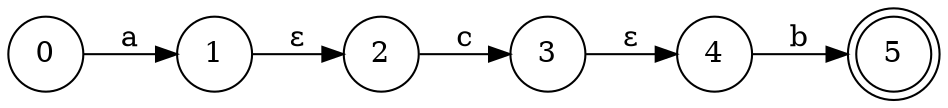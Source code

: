 digraph NFA {
  rankdir=LR;
  node [shape = doublecircle]; 5;
  node [shape = circle];
  0 -> 1 [label="a"];
  1 -> 2 [label="ε"];
  2 -> 3 [label="c"];
  3 -> 4 [label="ε"];
  4 -> 5 [label="b"];
}
